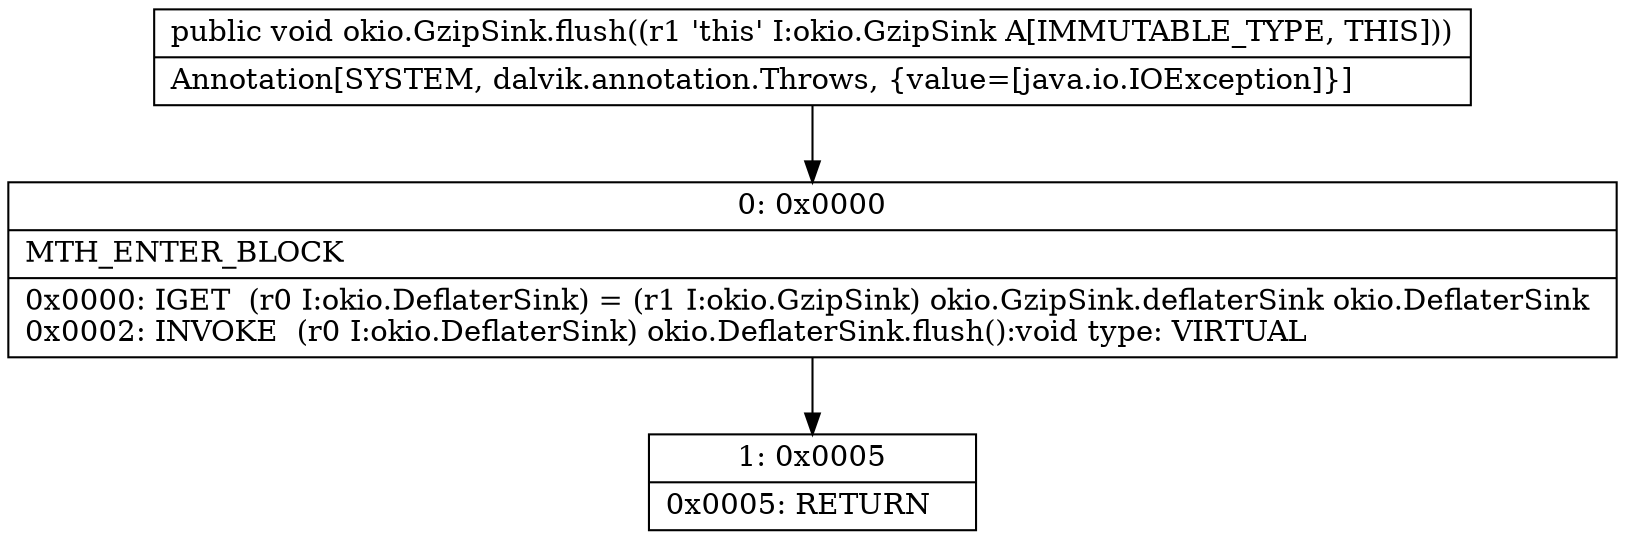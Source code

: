 digraph "CFG forokio.GzipSink.flush()V" {
Node_0 [shape=record,label="{0\:\ 0x0000|MTH_ENTER_BLOCK\l|0x0000: IGET  (r0 I:okio.DeflaterSink) = (r1 I:okio.GzipSink) okio.GzipSink.deflaterSink okio.DeflaterSink \l0x0002: INVOKE  (r0 I:okio.DeflaterSink) okio.DeflaterSink.flush():void type: VIRTUAL \l}"];
Node_1 [shape=record,label="{1\:\ 0x0005|0x0005: RETURN   \l}"];
MethodNode[shape=record,label="{public void okio.GzipSink.flush((r1 'this' I:okio.GzipSink A[IMMUTABLE_TYPE, THIS]))  | Annotation[SYSTEM, dalvik.annotation.Throws, \{value=[java.io.IOException]\}]\l}"];
MethodNode -> Node_0;
Node_0 -> Node_1;
}

